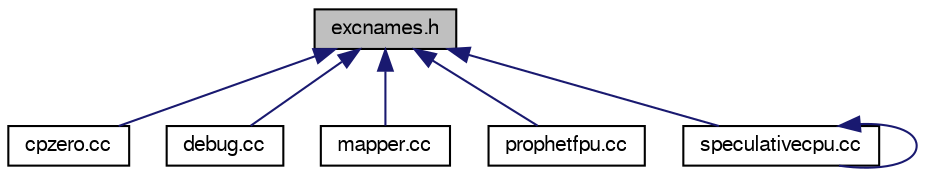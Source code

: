 digraph G
{
  edge [fontname="FreeSans",fontsize="10",labelfontname="FreeSans",labelfontsize="10"];
  node [fontname="FreeSans",fontsize="10",shape=record];
  Node1 [label="excnames.h",height=0.2,width=0.4,color="black", fillcolor="grey75", style="filled" fontcolor="black"];
  Node1 -> Node2 [dir=back,color="midnightblue",fontsize="10",style="solid"];
  Node2 [label="cpzero.cc",height=0.2,width=0.4,color="black", fillcolor="white", style="filled",URL="$cpzero_8cc.html"];
  Node1 -> Node3 [dir=back,color="midnightblue",fontsize="10",style="solid"];
  Node3 [label="debug.cc",height=0.2,width=0.4,color="black", fillcolor="white", style="filled",URL="$debug_8cc.html"];
  Node1 -> Node4 [dir=back,color="midnightblue",fontsize="10",style="solid"];
  Node4 [label="mapper.cc",height=0.2,width=0.4,color="black", fillcolor="white", style="filled",URL="$mapper_8cc.html"];
  Node1 -> Node5 [dir=back,color="midnightblue",fontsize="10",style="solid"];
  Node5 [label="prophetfpu.cc",height=0.2,width=0.4,color="black", fillcolor="white", style="filled",URL="$prophetfpu_8cc.html"];
  Node1 -> Node6 [dir=back,color="midnightblue",fontsize="10",style="solid"];
  Node6 [label="speculativecpu.cc",height=0.2,width=0.4,color="black", fillcolor="white", style="filled",URL="$speculativecpu_8cc.html"];
  Node6 -> Node6 [dir=back,color="midnightblue",fontsize="10",style="solid"];
}
